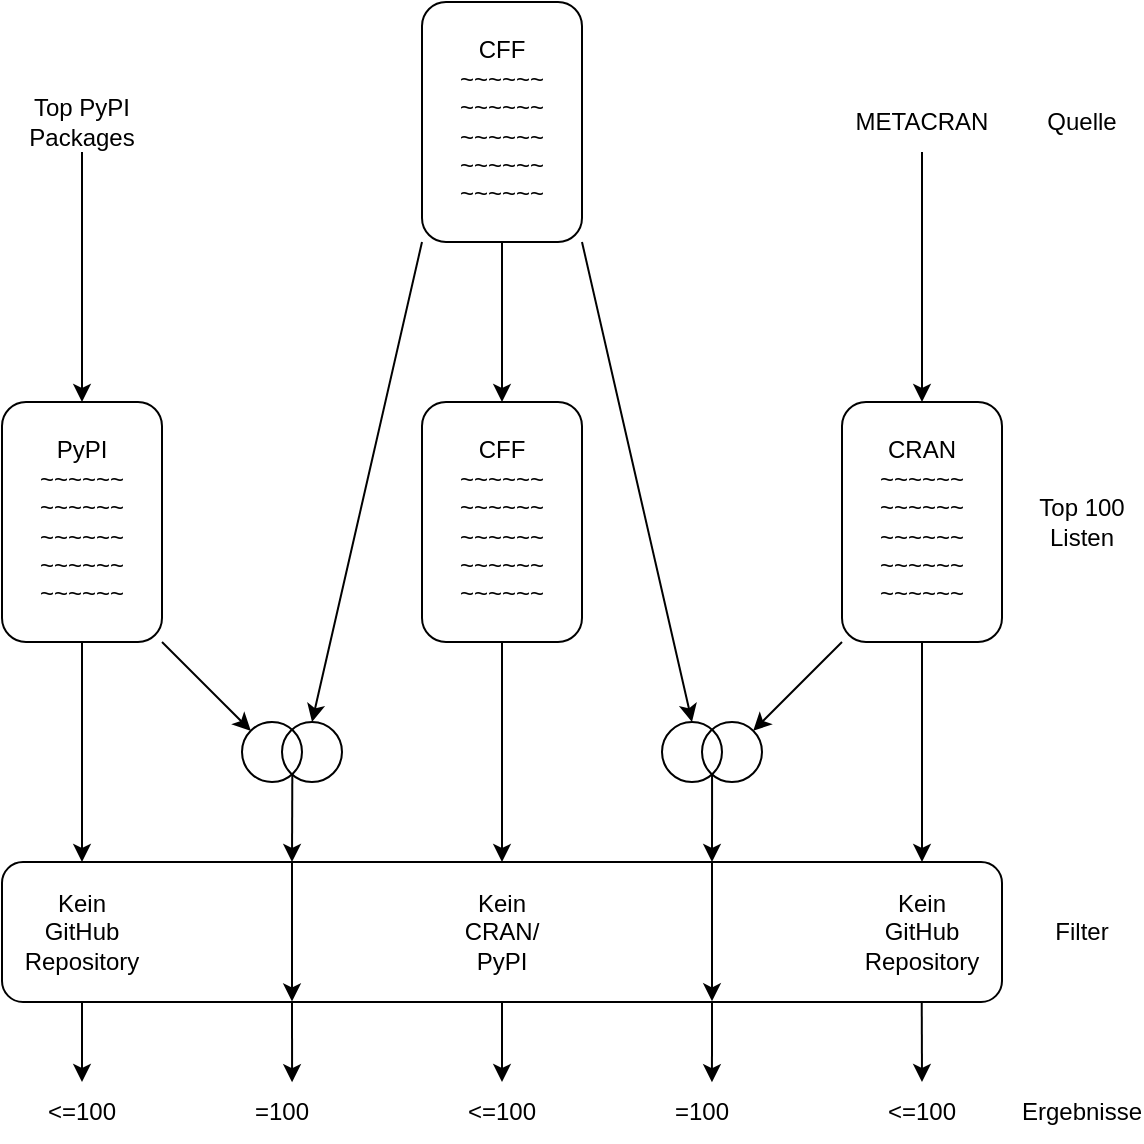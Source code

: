 <mxfile version="24.8.8">
  <diagram name="Seite-1" id="mwLru_svbsurGINqXT3O">
    <mxGraphModel dx="1383" dy="732" grid="1" gridSize="10" guides="1" tooltips="1" connect="1" arrows="1" fold="1" page="1" pageScale="1" pageWidth="827" pageHeight="1169" math="0" shadow="0">
      <root>
        <mxCell id="0" />
        <mxCell id="1" parent="0" />
        <mxCell id="USmnRwq-4XX5yM_jsjo6-1" value="PyPI&lt;div&gt;~~~~~~&lt;/div&gt;&lt;div&gt;~~~~~~&lt;/div&gt;&lt;div&gt;~~~~~~&lt;/div&gt;&lt;div&gt;~~~~~~&lt;/div&gt;&lt;div&gt;~~~~~~&lt;/div&gt;" style="rounded=1;whiteSpace=wrap;html=1;" vertex="1" parent="1">
          <mxGeometry x="150" y="240" width="80" height="120" as="geometry" />
        </mxCell>
        <mxCell id="USmnRwq-4XX5yM_jsjo6-3" value="CFF&lt;div&gt;~~~~~~&lt;/div&gt;&lt;div&gt;~~~~~~&lt;/div&gt;&lt;div&gt;~~~~~~&lt;/div&gt;&lt;div&gt;~~~~~~&lt;/div&gt;&lt;div&gt;~~~~~~&lt;/div&gt;" style="rounded=1;whiteSpace=wrap;html=1;" vertex="1" parent="1">
          <mxGeometry x="360" y="240" width="80" height="120" as="geometry" />
        </mxCell>
        <mxCell id="USmnRwq-4XX5yM_jsjo6-4" value="CRAN&lt;div&gt;~~~~~~&lt;/div&gt;&lt;div&gt;~~~~~~&lt;/div&gt;&lt;div&gt;~~~~~~&lt;/div&gt;&lt;div&gt;~~~~~~&lt;/div&gt;&lt;div&gt;~~~~~~&lt;/div&gt;" style="rounded=1;whiteSpace=wrap;html=1;" vertex="1" parent="1">
          <mxGeometry x="570" y="240" width="80" height="120" as="geometry" />
        </mxCell>
        <mxCell id="USmnRwq-4XX5yM_jsjo6-5" value="" style="ellipse;whiteSpace=wrap;html=1;aspect=fixed;" vertex="1" parent="1">
          <mxGeometry x="270" y="400" width="30" height="30" as="geometry" />
        </mxCell>
        <mxCell id="USmnRwq-4XX5yM_jsjo6-6" value="" style="ellipse;whiteSpace=wrap;html=1;aspect=fixed;backgroundOutline=0;fillColor=none;" vertex="1" parent="1">
          <mxGeometry x="290" y="400" width="30" height="30" as="geometry" />
        </mxCell>
        <mxCell id="USmnRwq-4XX5yM_jsjo6-7" value="" style="ellipse;whiteSpace=wrap;html=1;aspect=fixed;" vertex="1" parent="1">
          <mxGeometry x="480" y="400" width="30" height="30" as="geometry" />
        </mxCell>
        <mxCell id="USmnRwq-4XX5yM_jsjo6-8" value="" style="ellipse;whiteSpace=wrap;html=1;aspect=fixed;backgroundOutline=0;fillColor=none;" vertex="1" parent="1">
          <mxGeometry x="500" y="400" width="30" height="30" as="geometry" />
        </mxCell>
        <mxCell id="USmnRwq-4XX5yM_jsjo6-10" value="" style="endArrow=classic;html=1;rounded=0;entryX=0;entryY=0;entryDx=0;entryDy=0;exitX=1;exitY=1;exitDx=0;exitDy=0;" edge="1" parent="1" source="USmnRwq-4XX5yM_jsjo6-1" target="USmnRwq-4XX5yM_jsjo6-5">
          <mxGeometry width="50" height="50" relative="1" as="geometry">
            <mxPoint x="250" y="350" as="sourcePoint" />
            <mxPoint x="330" y="360" as="targetPoint" />
          </mxGeometry>
        </mxCell>
        <mxCell id="USmnRwq-4XX5yM_jsjo6-11" value="" style="endArrow=classic;html=1;rounded=0;entryX=0.5;entryY=0;entryDx=0;entryDy=0;exitX=0;exitY=1;exitDx=0;exitDy=0;" edge="1" parent="1" source="USmnRwq-4XX5yM_jsjo6-38" target="USmnRwq-4XX5yM_jsjo6-6">
          <mxGeometry width="50" height="50" relative="1" as="geometry">
            <mxPoint x="270" y="410" as="sourcePoint" />
            <mxPoint x="320" y="360" as="targetPoint" />
          </mxGeometry>
        </mxCell>
        <mxCell id="USmnRwq-4XX5yM_jsjo6-12" value="" style="endArrow=classic;html=1;rounded=0;entryX=0.5;entryY=0;entryDx=0;entryDy=0;exitX=1;exitY=1;exitDx=0;exitDy=0;" edge="1" parent="1" source="USmnRwq-4XX5yM_jsjo6-38" target="USmnRwq-4XX5yM_jsjo6-7">
          <mxGeometry width="50" height="50" relative="1" as="geometry">
            <mxPoint x="460" y="400" as="sourcePoint" />
            <mxPoint x="510" y="350" as="targetPoint" />
          </mxGeometry>
        </mxCell>
        <mxCell id="USmnRwq-4XX5yM_jsjo6-13" value="" style="endArrow=classic;html=1;rounded=0;entryX=1;entryY=0;entryDx=0;entryDy=0;exitX=0;exitY=1;exitDx=0;exitDy=0;" edge="1" parent="1" source="USmnRwq-4XX5yM_jsjo6-4" target="USmnRwq-4XX5yM_jsjo6-8">
          <mxGeometry width="50" height="50" relative="1" as="geometry">
            <mxPoint x="560" y="360" as="sourcePoint" />
            <mxPoint x="510" y="350" as="targetPoint" />
          </mxGeometry>
        </mxCell>
        <mxCell id="USmnRwq-4XX5yM_jsjo6-14" value="" style="rounded=1;whiteSpace=wrap;html=1;" vertex="1" parent="1">
          <mxGeometry x="150" y="470" width="500" height="70" as="geometry" />
        </mxCell>
        <mxCell id="USmnRwq-4XX5yM_jsjo6-15" value="" style="endArrow=classic;html=1;rounded=0;exitX=0.172;exitY=0.874;exitDx=0;exitDy=0;exitPerimeter=0;entryX=0.29;entryY=0;entryDx=0;entryDy=0;entryPerimeter=0;" edge="1" parent="1" source="USmnRwq-4XX5yM_jsjo6-6" target="USmnRwq-4XX5yM_jsjo6-14">
          <mxGeometry width="50" height="50" relative="1" as="geometry">
            <mxPoint x="230" y="470" as="sourcePoint" />
            <mxPoint x="300" y="460" as="targetPoint" />
          </mxGeometry>
        </mxCell>
        <mxCell id="USmnRwq-4XX5yM_jsjo6-16" value="" style="endArrow=classic;html=1;rounded=0;exitX=0.168;exitY=0.872;exitDx=0;exitDy=0;exitPerimeter=0;entryX=0.71;entryY=0;entryDx=0;entryDy=0;entryPerimeter=0;" edge="1" parent="1" source="USmnRwq-4XX5yM_jsjo6-8" target="USmnRwq-4XX5yM_jsjo6-14">
          <mxGeometry width="50" height="50" relative="1" as="geometry">
            <mxPoint x="510" y="440" as="sourcePoint" />
            <mxPoint x="505" y="470" as="targetPoint" />
          </mxGeometry>
        </mxCell>
        <mxCell id="USmnRwq-4XX5yM_jsjo6-17" value="" style="endArrow=classic;html=1;rounded=0;exitX=0.5;exitY=1;exitDx=0;exitDy=0;entryX=0.08;entryY=0;entryDx=0;entryDy=0;entryPerimeter=0;" edge="1" parent="1" source="USmnRwq-4XX5yM_jsjo6-1" target="USmnRwq-4XX5yM_jsjo6-14">
          <mxGeometry width="50" height="50" relative="1" as="geometry">
            <mxPoint x="250" y="480" as="sourcePoint" />
            <mxPoint x="190" y="470" as="targetPoint" />
          </mxGeometry>
        </mxCell>
        <mxCell id="USmnRwq-4XX5yM_jsjo6-18" value="" style="endArrow=classic;html=1;rounded=0;exitX=0.5;exitY=1;exitDx=0;exitDy=0;entryX=0.92;entryY=0;entryDx=0;entryDy=0;entryPerimeter=0;" edge="1" parent="1" source="USmnRwq-4XX5yM_jsjo6-4" target="USmnRwq-4XX5yM_jsjo6-14">
          <mxGeometry width="50" height="50" relative="1" as="geometry">
            <mxPoint x="370" y="570" as="sourcePoint" />
            <mxPoint x="610" y="460" as="targetPoint" />
          </mxGeometry>
        </mxCell>
        <mxCell id="USmnRwq-4XX5yM_jsjo6-19" value="Kein GitHub Repository" style="text;html=1;align=center;verticalAlign=middle;whiteSpace=wrap;rounded=0;" vertex="1" parent="1">
          <mxGeometry x="160" y="490" width="60" height="30" as="geometry" />
        </mxCell>
        <mxCell id="USmnRwq-4XX5yM_jsjo6-20" value="Kein GitHub Repository" style="text;html=1;align=center;verticalAlign=middle;whiteSpace=wrap;rounded=0;" vertex="1" parent="1">
          <mxGeometry x="580" y="490" width="60" height="30" as="geometry" />
        </mxCell>
        <mxCell id="USmnRwq-4XX5yM_jsjo6-21" value="Kein CRAN/ PyPI" style="text;html=1;align=center;verticalAlign=middle;whiteSpace=wrap;rounded=0;" vertex="1" parent="1">
          <mxGeometry x="370" y="490" width="60" height="30" as="geometry" />
        </mxCell>
        <mxCell id="USmnRwq-4XX5yM_jsjo6-22" value="" style="endArrow=classic;html=1;rounded=0;exitX=0.5;exitY=1;exitDx=0;exitDy=0;entryX=0.5;entryY=0;entryDx=0;entryDy=0;" edge="1" parent="1" source="USmnRwq-4XX5yM_jsjo6-3" target="USmnRwq-4XX5yM_jsjo6-14">
          <mxGeometry width="50" height="50" relative="1" as="geometry">
            <mxPoint x="320" y="530" as="sourcePoint" />
            <mxPoint x="370" y="480" as="targetPoint" />
          </mxGeometry>
        </mxCell>
        <mxCell id="USmnRwq-4XX5yM_jsjo6-23" value="" style="endArrow=classic;html=1;rounded=0;entryX=0.29;entryY=0.996;entryDx=0;entryDy=0;entryPerimeter=0;exitX=0.29;exitY=0.002;exitDx=0;exitDy=0;exitPerimeter=0;" edge="1" parent="1" source="USmnRwq-4XX5yM_jsjo6-14" target="USmnRwq-4XX5yM_jsjo6-14">
          <mxGeometry width="50" height="50" relative="1" as="geometry">
            <mxPoint x="310" y="460" as="sourcePoint" />
            <mxPoint x="350" y="600" as="targetPoint" />
          </mxGeometry>
        </mxCell>
        <mxCell id="USmnRwq-4XX5yM_jsjo6-24" value="" style="endArrow=classic;html=1;rounded=0;exitX=0.71;exitY=0.002;exitDx=0;exitDy=0;exitPerimeter=0;entryX=0.71;entryY=0.995;entryDx=0;entryDy=0;entryPerimeter=0;" edge="1" parent="1" source="USmnRwq-4XX5yM_jsjo6-14" target="USmnRwq-4XX5yM_jsjo6-14">
          <mxGeometry width="50" height="50" relative="1" as="geometry">
            <mxPoint x="500" y="460" as="sourcePoint" />
            <mxPoint x="490" y="540" as="targetPoint" />
          </mxGeometry>
        </mxCell>
        <mxCell id="USmnRwq-4XX5yM_jsjo6-25" value="Filter" style="text;html=1;align=center;verticalAlign=middle;whiteSpace=wrap;rounded=0;" vertex="1" parent="1">
          <mxGeometry x="660" y="490" width="60" height="30" as="geometry" />
        </mxCell>
        <mxCell id="USmnRwq-4XX5yM_jsjo6-26" value="Top 100 Listen" style="text;html=1;align=center;verticalAlign=middle;whiteSpace=wrap;rounded=0;" vertex="1" parent="1">
          <mxGeometry x="660" y="285" width="60" height="30" as="geometry" />
        </mxCell>
        <mxCell id="USmnRwq-4XX5yM_jsjo6-27" value="&amp;lt;=100" style="text;html=1;align=center;verticalAlign=middle;whiteSpace=wrap;rounded=0;" vertex="1" parent="1">
          <mxGeometry x="160" y="580" width="60" height="30" as="geometry" />
        </mxCell>
        <mxCell id="USmnRwq-4XX5yM_jsjo6-28" value="&amp;lt;=100" style="text;html=1;align=center;verticalAlign=middle;whiteSpace=wrap;rounded=0;" vertex="1" parent="1">
          <mxGeometry x="580" y="580" width="60" height="30" as="geometry" />
        </mxCell>
        <mxCell id="USmnRwq-4XX5yM_jsjo6-29" value="&amp;lt;=100" style="text;html=1;align=center;verticalAlign=middle;whiteSpace=wrap;rounded=0;" vertex="1" parent="1">
          <mxGeometry x="370" y="580" width="60" height="30" as="geometry" />
        </mxCell>
        <mxCell id="USmnRwq-4XX5yM_jsjo6-30" value="Ergebnisse" style="text;html=1;align=center;verticalAlign=middle;whiteSpace=wrap;rounded=0;" vertex="1" parent="1">
          <mxGeometry x="660" y="580" width="60" height="30" as="geometry" />
        </mxCell>
        <mxCell id="USmnRwq-4XX5yM_jsjo6-31" value="&lt;div&gt;&lt;span style=&quot;background-color: initial;&quot;&gt;=100&lt;/span&gt;&lt;/div&gt;" style="text;html=1;align=center;verticalAlign=middle;whiteSpace=wrap;rounded=0;" vertex="1" parent="1">
          <mxGeometry x="260" y="580" width="60" height="30" as="geometry" />
        </mxCell>
        <mxCell id="USmnRwq-4XX5yM_jsjo6-32" value="&lt;div&gt;&lt;span style=&quot;background-color: initial;&quot;&gt;=100&lt;/span&gt;&lt;/div&gt;" style="text;html=1;align=center;verticalAlign=middle;whiteSpace=wrap;rounded=0;" vertex="1" parent="1">
          <mxGeometry x="470" y="580" width="60" height="30" as="geometry" />
        </mxCell>
        <mxCell id="USmnRwq-4XX5yM_jsjo6-33" value="" style="endArrow=classic;html=1;rounded=0;entryX=0.5;entryY=0;entryDx=0;entryDy=0;exitX=0.08;exitY=1;exitDx=0;exitDy=0;exitPerimeter=0;" edge="1" parent="1" source="USmnRwq-4XX5yM_jsjo6-14" target="USmnRwq-4XX5yM_jsjo6-27">
          <mxGeometry width="50" height="50" relative="1" as="geometry">
            <mxPoint x="190" y="550" as="sourcePoint" />
            <mxPoint x="350" y="530" as="targetPoint" />
          </mxGeometry>
        </mxCell>
        <mxCell id="USmnRwq-4XX5yM_jsjo6-34" value="" style="endArrow=classic;html=1;rounded=0;exitX=0.29;exitY=1.007;exitDx=0;exitDy=0;exitPerimeter=0;entryX=0.584;entryY=0.004;entryDx=0;entryDy=0;entryPerimeter=0;" edge="1" parent="1" source="USmnRwq-4XX5yM_jsjo6-14" target="USmnRwq-4XX5yM_jsjo6-31">
          <mxGeometry width="50" height="50" relative="1" as="geometry">
            <mxPoint x="299.91" y="540" as="sourcePoint" />
            <mxPoint x="300" y="570" as="targetPoint" />
          </mxGeometry>
        </mxCell>
        <mxCell id="USmnRwq-4XX5yM_jsjo6-35" value="" style="endArrow=classic;html=1;rounded=0;exitX=0.71;exitY=1.005;exitDx=0;exitDy=0;exitPerimeter=0;entryX=0.583;entryY=0.003;entryDx=0;entryDy=0;entryPerimeter=0;" edge="1" parent="1" source="USmnRwq-4XX5yM_jsjo6-14" target="USmnRwq-4XX5yM_jsjo6-32">
          <mxGeometry width="50" height="50" relative="1" as="geometry">
            <mxPoint x="509.72" y="540" as="sourcePoint" />
            <mxPoint x="509.72" y="580" as="targetPoint" />
          </mxGeometry>
        </mxCell>
        <mxCell id="USmnRwq-4XX5yM_jsjo6-36" value="" style="endArrow=classic;html=1;rounded=0;entryX=0.5;entryY=0;entryDx=0;entryDy=0;exitX=0.5;exitY=1;exitDx=0;exitDy=0;" edge="1" parent="1" source="USmnRwq-4XX5yM_jsjo6-14" target="USmnRwq-4XX5yM_jsjo6-29">
          <mxGeometry width="50" height="50" relative="1" as="geometry">
            <mxPoint x="380" y="540" as="sourcePoint" />
            <mxPoint x="380" y="580" as="targetPoint" />
          </mxGeometry>
        </mxCell>
        <mxCell id="USmnRwq-4XX5yM_jsjo6-37" value="" style="endArrow=classic;html=1;rounded=0;exitX=0.29;exitY=1.007;exitDx=0;exitDy=0;exitPerimeter=0;entryX=0.5;entryY=0;entryDx=0;entryDy=0;" edge="1" parent="1" target="USmnRwq-4XX5yM_jsjo6-28">
          <mxGeometry width="50" height="50" relative="1" as="geometry">
            <mxPoint x="609.87" y="540" as="sourcePoint" />
            <mxPoint x="609.87" y="580" as="targetPoint" />
          </mxGeometry>
        </mxCell>
        <mxCell id="USmnRwq-4XX5yM_jsjo6-38" value="CFF&lt;div&gt;~~~~~~&lt;/div&gt;&lt;div&gt;~~~~~~&lt;/div&gt;&lt;div&gt;~~~~~~&lt;/div&gt;&lt;div&gt;~~~~~~&lt;/div&gt;&lt;div&gt;~~~~~~&lt;/div&gt;" style="rounded=1;whiteSpace=wrap;html=1;" vertex="1" parent="1">
          <mxGeometry x="360" y="40" width="80" height="120" as="geometry" />
        </mxCell>
        <mxCell id="USmnRwq-4XX5yM_jsjo6-39" value="" style="endArrow=classic;html=1;rounded=0;exitX=0.5;exitY=1;exitDx=0;exitDy=0;entryX=0.5;entryY=0;entryDx=0;entryDy=0;" edge="1" parent="1" source="USmnRwq-4XX5yM_jsjo6-38" target="USmnRwq-4XX5yM_jsjo6-3">
          <mxGeometry width="50" height="50" relative="1" as="geometry">
            <mxPoint x="410" y="260" as="sourcePoint" />
            <mxPoint x="460" y="210" as="targetPoint" />
          </mxGeometry>
        </mxCell>
        <mxCell id="USmnRwq-4XX5yM_jsjo6-40" value="Quelle" style="text;html=1;align=center;verticalAlign=middle;whiteSpace=wrap;rounded=0;" vertex="1" parent="1">
          <mxGeometry x="660" y="85" width="60" height="30" as="geometry" />
        </mxCell>
        <mxCell id="USmnRwq-4XX5yM_jsjo6-41" value="Top PyPI Packages" style="text;html=1;align=center;verticalAlign=middle;whiteSpace=wrap;rounded=0;" vertex="1" parent="1">
          <mxGeometry x="160" y="85" width="60" height="30" as="geometry" />
        </mxCell>
        <mxCell id="USmnRwq-4XX5yM_jsjo6-42" value="METACRAN" style="text;html=1;align=center;verticalAlign=middle;whiteSpace=wrap;rounded=0;" vertex="1" parent="1">
          <mxGeometry x="575" y="85" width="70" height="30" as="geometry" />
        </mxCell>
        <mxCell id="USmnRwq-4XX5yM_jsjo6-43" value="" style="endArrow=classic;html=1;rounded=0;entryX=0.5;entryY=0;entryDx=0;entryDy=0;exitX=0.5;exitY=1;exitDx=0;exitDy=0;" edge="1" parent="1" source="USmnRwq-4XX5yM_jsjo6-41" target="USmnRwq-4XX5yM_jsjo6-1">
          <mxGeometry width="50" height="50" relative="1" as="geometry">
            <mxPoint x="120" y="140" as="sourcePoint" />
            <mxPoint x="160" y="150" as="targetPoint" />
          </mxGeometry>
        </mxCell>
        <mxCell id="USmnRwq-4XX5yM_jsjo6-44" value="" style="endArrow=classic;html=1;rounded=0;exitX=0.5;exitY=1;exitDx=0;exitDy=0;entryX=0.5;entryY=0;entryDx=0;entryDy=0;" edge="1" parent="1" source="USmnRwq-4XX5yM_jsjo6-42" target="USmnRwq-4XX5yM_jsjo6-4">
          <mxGeometry width="50" height="50" relative="1" as="geometry">
            <mxPoint x="580" y="200" as="sourcePoint" />
            <mxPoint x="630" y="150" as="targetPoint" />
          </mxGeometry>
        </mxCell>
      </root>
    </mxGraphModel>
  </diagram>
</mxfile>
